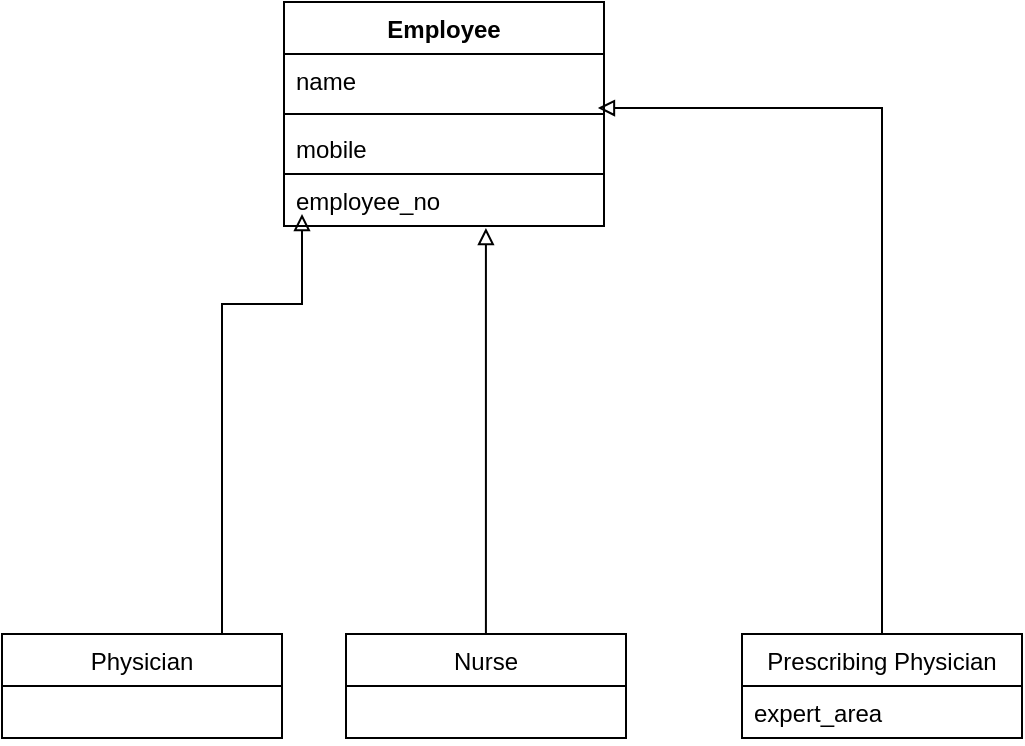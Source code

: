 <mxfile version="12.3.6" type="github" pages="1">
  <diagram id="Si2tFHBfymC08MYFim_F" name="Page-1">
    <mxGraphModel dx="1408" dy="771" grid="1" gridSize="10" guides="1" tooltips="1" connect="1" arrows="1" fold="1" page="1" pageScale="1" pageWidth="1100" pageHeight="850" math="0" shadow="0">
      <root>
        <mxCell id="0"/>
        <mxCell id="1" parent="0"/>
        <mxCell id="CcmhJi7Ra0f81uH6UpxU-1" value="Employee" style="swimlane;fontStyle=1;align=center;verticalAlign=top;childLayout=stackLayout;horizontal=1;startSize=26;horizontalStack=0;resizeParent=1;resizeParentMax=0;resizeLast=0;collapsible=1;marginBottom=0;" vertex="1" parent="1">
          <mxGeometry x="351" y="24" width="160" height="112" as="geometry"/>
        </mxCell>
        <mxCell id="CcmhJi7Ra0f81uH6UpxU-2" value="name" style="text;strokeColor=none;fillColor=none;align=left;verticalAlign=top;spacingLeft=4;spacingRight=4;overflow=hidden;rotatable=0;points=[[0,0.5],[1,0.5]];portConstraint=eastwest;" vertex="1" parent="CcmhJi7Ra0f81uH6UpxU-1">
          <mxGeometry y="26" width="160" height="26" as="geometry"/>
        </mxCell>
        <mxCell id="CcmhJi7Ra0f81uH6UpxU-3" value="" style="line;strokeWidth=1;fillColor=none;align=left;verticalAlign=middle;spacingTop=-1;spacingLeft=3;spacingRight=3;rotatable=0;labelPosition=right;points=[];portConstraint=eastwest;" vertex="1" parent="CcmhJi7Ra0f81uH6UpxU-1">
          <mxGeometry y="52" width="160" height="8" as="geometry"/>
        </mxCell>
        <mxCell id="CcmhJi7Ra0f81uH6UpxU-4" value="mobile" style="text;strokeColor=none;fillColor=none;align=left;verticalAlign=top;spacingLeft=4;spacingRight=4;overflow=hidden;rotatable=0;points=[[0,0.5],[1,0.5]];portConstraint=eastwest;" vertex="1" parent="CcmhJi7Ra0f81uH6UpxU-1">
          <mxGeometry y="60" width="160" height="26" as="geometry"/>
        </mxCell>
        <mxCell id="CcmhJi7Ra0f81uH6UpxU-5" value="employee_no" style="text;strokeColor=#000000;fillColor=none;align=left;verticalAlign=top;spacingLeft=4;spacingRight=4;overflow=hidden;rotatable=0;points=[[0,0.5],[1,0.5]];portConstraint=eastwest;" vertex="1" parent="CcmhJi7Ra0f81uH6UpxU-1">
          <mxGeometry y="86" width="160" height="26" as="geometry"/>
        </mxCell>
        <mxCell id="CcmhJi7Ra0f81uH6UpxU-6" style="edgeStyle=orthogonalEdgeStyle;rounded=0;orthogonalLoop=1;jettySize=auto;html=1;endArrow=block;endFill=0;" edge="1" parent="1" source="CcmhJi7Ra0f81uH6UpxU-7">
          <mxGeometry relative="1" as="geometry">
            <mxPoint x="360" y="130" as="targetPoint"/>
            <Array as="points">
              <mxPoint x="320" y="175"/>
              <mxPoint x="360" y="175"/>
            </Array>
          </mxGeometry>
        </mxCell>
        <mxCell id="CcmhJi7Ra0f81uH6UpxU-7" value="Physician" style="swimlane;fontStyle=0;childLayout=stackLayout;horizontal=1;startSize=26;fillColor=none;horizontalStack=0;resizeParent=1;resizeParentMax=0;resizeLast=0;collapsible=1;marginBottom=0;strokeColor=#000000;" vertex="1" parent="1">
          <mxGeometry x="210" y="340" width="140" height="52" as="geometry"/>
        </mxCell>
        <mxCell id="CcmhJi7Ra0f81uH6UpxU-12" style="edgeStyle=orthogonalEdgeStyle;rounded=0;orthogonalLoop=1;jettySize=auto;html=1;entryX=0.631;entryY=1.038;entryDx=0;entryDy=0;entryPerimeter=0;endArrow=block;endFill=0;" edge="1" parent="1" source="CcmhJi7Ra0f81uH6UpxU-8" target="CcmhJi7Ra0f81uH6UpxU-5">
          <mxGeometry relative="1" as="geometry"/>
        </mxCell>
        <mxCell id="CcmhJi7Ra0f81uH6UpxU-8" value="Nurse" style="swimlane;fontStyle=0;childLayout=stackLayout;horizontal=1;startSize=26;fillColor=none;horizontalStack=0;resizeParent=1;resizeParentMax=0;resizeLast=0;collapsible=1;marginBottom=0;strokeColor=#000000;" vertex="1" parent="1">
          <mxGeometry x="382" y="340" width="140" height="52" as="geometry"/>
        </mxCell>
        <mxCell id="CcmhJi7Ra0f81uH6UpxU-9" style="edgeStyle=orthogonalEdgeStyle;rounded=0;orthogonalLoop=1;jettySize=auto;html=1;exitX=0.5;exitY=0;exitDx=0;exitDy=0;entryX=0.981;entryY=-0.269;entryDx=0;entryDy=0;endArrow=block;endFill=0;entryPerimeter=0;" edge="1" parent="1" source="CcmhJi7Ra0f81uH6UpxU-10" target="CcmhJi7Ra0f81uH6UpxU-4">
          <mxGeometry relative="1" as="geometry"/>
        </mxCell>
        <mxCell id="CcmhJi7Ra0f81uH6UpxU-10" value="Prescribing Physician" style="swimlane;fontStyle=0;childLayout=stackLayout;horizontal=1;startSize=26;fillColor=none;horizontalStack=0;resizeParent=1;resizeParentMax=0;resizeLast=0;collapsible=1;marginBottom=0;strokeColor=#000000;" vertex="1" parent="1">
          <mxGeometry x="580" y="340" width="140" height="52" as="geometry"/>
        </mxCell>
        <mxCell id="CcmhJi7Ra0f81uH6UpxU-11" value="expert_area" style="text;strokeColor=none;fillColor=none;align=left;verticalAlign=top;spacingLeft=4;spacingRight=4;overflow=hidden;rotatable=0;points=[[0,0.5],[1,0.5]];portConstraint=eastwest;" vertex="1" parent="CcmhJi7Ra0f81uH6UpxU-10">
          <mxGeometry y="26" width="140" height="26" as="geometry"/>
        </mxCell>
      </root>
    </mxGraphModel>
  </diagram>
</mxfile>
